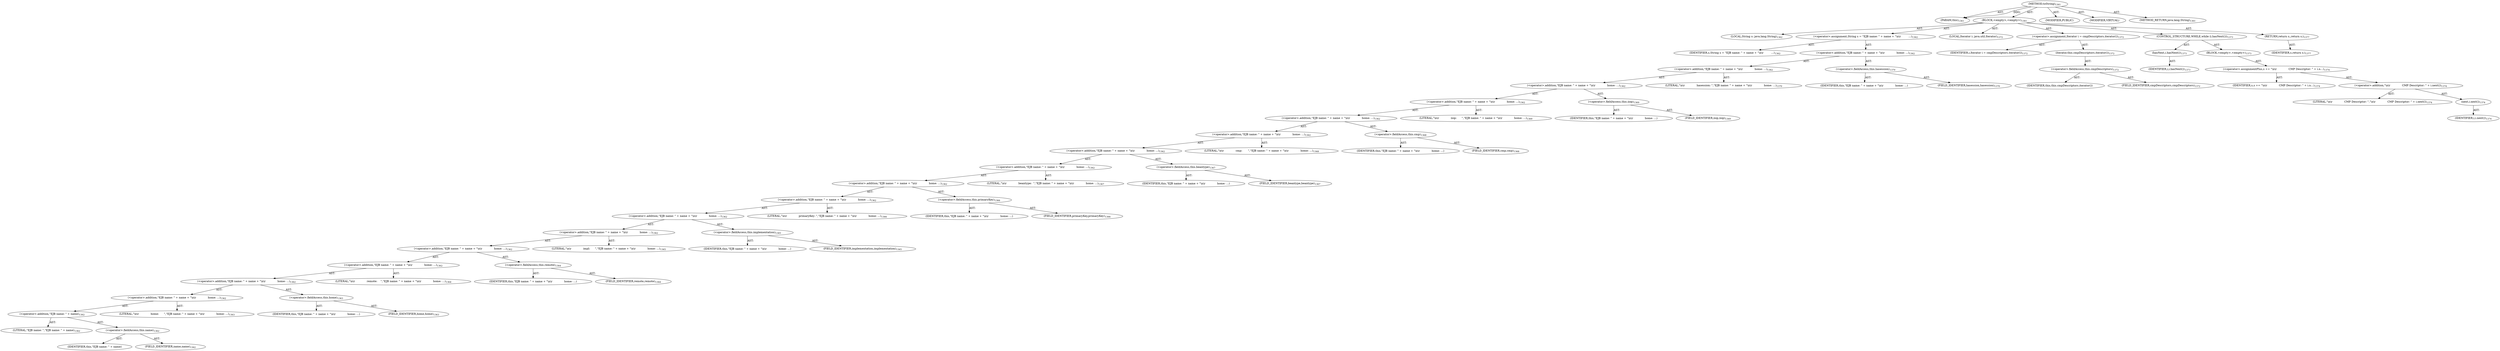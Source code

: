 digraph "toString" {  
"111669149755" [label = <(METHOD,toString)<SUB>1361</SUB>> ]
"115964117103" [label = <(PARAM,this)<SUB>1361</SUB>> ]
"25769803962" [label = <(BLOCK,&lt;empty&gt;,&lt;empty&gt;)<SUB>1361</SUB>> ]
"94489280594" [label = <(LOCAL,String s: java.lang.String)<SUB>1362</SUB>> ]
"30064772107" [label = <(&lt;operator&gt;.assignment,String s = &quot;EJB name: &quot; + name + &quot;\n\r         ...)<SUB>1362</SUB>> ]
"68719477507" [label = <(IDENTIFIER,s,String s = &quot;EJB name: &quot; + name + &quot;\n\r         ...)<SUB>1362</SUB>> ]
"30064772108" [label = <(&lt;operator&gt;.addition,&quot;EJB name: &quot; + name + &quot;\n\r              home: ...)<SUB>1362</SUB>> ]
"30064772109" [label = <(&lt;operator&gt;.addition,&quot;EJB name: &quot; + name + &quot;\n\r              home: ...)<SUB>1362</SUB>> ]
"30064772110" [label = <(&lt;operator&gt;.addition,&quot;EJB name: &quot; + name + &quot;\n\r              home: ...)<SUB>1362</SUB>> ]
"30064772111" [label = <(&lt;operator&gt;.addition,&quot;EJB name: &quot; + name + &quot;\n\r              home: ...)<SUB>1362</SUB>> ]
"30064772112" [label = <(&lt;operator&gt;.addition,&quot;EJB name: &quot; + name + &quot;\n\r              home: ...)<SUB>1362</SUB>> ]
"30064772113" [label = <(&lt;operator&gt;.addition,&quot;EJB name: &quot; + name + &quot;\n\r              home: ...)<SUB>1362</SUB>> ]
"30064772114" [label = <(&lt;operator&gt;.addition,&quot;EJB name: &quot; + name + &quot;\n\r              home: ...)<SUB>1362</SUB>> ]
"30064772115" [label = <(&lt;operator&gt;.addition,&quot;EJB name: &quot; + name + &quot;\n\r              home: ...)<SUB>1362</SUB>> ]
"30064772116" [label = <(&lt;operator&gt;.addition,&quot;EJB name: &quot; + name + &quot;\n\r              home: ...)<SUB>1362</SUB>> ]
"30064772117" [label = <(&lt;operator&gt;.addition,&quot;EJB name: &quot; + name + &quot;\n\r              home: ...)<SUB>1362</SUB>> ]
"30064772118" [label = <(&lt;operator&gt;.addition,&quot;EJB name: &quot; + name + &quot;\n\r              home: ...)<SUB>1362</SUB>> ]
"30064772119" [label = <(&lt;operator&gt;.addition,&quot;EJB name: &quot; + name + &quot;\n\r              home: ...)<SUB>1362</SUB>> ]
"30064772120" [label = <(&lt;operator&gt;.addition,&quot;EJB name: &quot; + name + &quot;\n\r              home: ...)<SUB>1362</SUB>> ]
"30064772121" [label = <(&lt;operator&gt;.addition,&quot;EJB name: &quot; + name + &quot;\n\r              home: ...)<SUB>1362</SUB>> ]
"30064772122" [label = <(&lt;operator&gt;.addition,&quot;EJB name: &quot; + name + &quot;\n\r              home: ...)<SUB>1362</SUB>> ]
"30064772123" [label = <(&lt;operator&gt;.addition,&quot;EJB name: &quot; + name + &quot;\n\r              home: ...)<SUB>1362</SUB>> ]
"30064772124" [label = <(&lt;operator&gt;.addition,&quot;EJB name: &quot; + name)<SUB>1362</SUB>> ]
"90194313458" [label = <(LITERAL,&quot;EJB name: &quot;,&quot;EJB name: &quot; + name)<SUB>1362</SUB>> ]
"30064772125" [label = <(&lt;operator&gt;.fieldAccess,this.name)<SUB>1362</SUB>> ]
"68719477508" [label = <(IDENTIFIER,this,&quot;EJB name: &quot; + name)> ]
"55834575109" [label = <(FIELD_IDENTIFIER,name,name)<SUB>1362</SUB>> ]
"90194313459" [label = <(LITERAL,&quot;\n\r              home:      &quot;,&quot;EJB name: &quot; + name + &quot;\n\r              home: ...)<SUB>1363</SUB>> ]
"30064772126" [label = <(&lt;operator&gt;.fieldAccess,this.home)<SUB>1363</SUB>> ]
"68719477509" [label = <(IDENTIFIER,this,&quot;EJB name: &quot; + name + &quot;\n\r              home: ...)> ]
"55834575110" [label = <(FIELD_IDENTIFIER,home,home)<SUB>1363</SUB>> ]
"90194313460" [label = <(LITERAL,&quot;\n\r              remote:    &quot;,&quot;EJB name: &quot; + name + &quot;\n\r              home: ...)<SUB>1364</SUB>> ]
"30064772127" [label = <(&lt;operator&gt;.fieldAccess,this.remote)<SUB>1364</SUB>> ]
"68719477510" [label = <(IDENTIFIER,this,&quot;EJB name: &quot; + name + &quot;\n\r              home: ...)> ]
"55834575111" [label = <(FIELD_IDENTIFIER,remote,remote)<SUB>1364</SUB>> ]
"90194313461" [label = <(LITERAL,&quot;\n\r              impl:      &quot;,&quot;EJB name: &quot; + name + &quot;\n\r              home: ...)<SUB>1365</SUB>> ]
"30064772128" [label = <(&lt;operator&gt;.fieldAccess,this.implementation)<SUB>1365</SUB>> ]
"68719477511" [label = <(IDENTIFIER,this,&quot;EJB name: &quot; + name + &quot;\n\r              home: ...)> ]
"55834575112" [label = <(FIELD_IDENTIFIER,implementation,implementation)<SUB>1365</SUB>> ]
"90194313462" [label = <(LITERAL,&quot;\n\r              primaryKey: &quot;,&quot;EJB name: &quot; + name + &quot;\n\r              home: ...)<SUB>1366</SUB>> ]
"30064772129" [label = <(&lt;operator&gt;.fieldAccess,this.primaryKey)<SUB>1366</SUB>> ]
"68719477512" [label = <(IDENTIFIER,this,&quot;EJB name: &quot; + name + &quot;\n\r              home: ...)> ]
"55834575113" [label = <(FIELD_IDENTIFIER,primaryKey,primaryKey)<SUB>1366</SUB>> ]
"90194313463" [label = <(LITERAL,&quot;\n\r              beantype:  &quot;,&quot;EJB name: &quot; + name + &quot;\n\r              home: ...)<SUB>1367</SUB>> ]
"30064772130" [label = <(&lt;operator&gt;.fieldAccess,this.beantype)<SUB>1367</SUB>> ]
"68719477513" [label = <(IDENTIFIER,this,&quot;EJB name: &quot; + name + &quot;\n\r              home: ...)> ]
"55834575114" [label = <(FIELD_IDENTIFIER,beantype,beantype)<SUB>1367</SUB>> ]
"90194313464" [label = <(LITERAL,&quot;\n\r              cmp:       &quot;,&quot;EJB name: &quot; + name + &quot;\n\r              home: ...)<SUB>1368</SUB>> ]
"30064772131" [label = <(&lt;operator&gt;.fieldAccess,this.cmp)<SUB>1368</SUB>> ]
"68719477514" [label = <(IDENTIFIER,this,&quot;EJB name: &quot; + name + &quot;\n\r              home: ...)> ]
"55834575115" [label = <(FIELD_IDENTIFIER,cmp,cmp)<SUB>1368</SUB>> ]
"90194313465" [label = <(LITERAL,&quot;\n\r              iiop:      &quot;,&quot;EJB name: &quot; + name + &quot;\n\r              home: ...)<SUB>1369</SUB>> ]
"30064772132" [label = <(&lt;operator&gt;.fieldAccess,this.iiop)<SUB>1369</SUB>> ]
"68719477515" [label = <(IDENTIFIER,this,&quot;EJB name: &quot; + name + &quot;\n\r              home: ...)> ]
"55834575116" [label = <(FIELD_IDENTIFIER,iiop,iiop)<SUB>1369</SUB>> ]
"90194313466" [label = <(LITERAL,&quot;\n\r              hasession: &quot;,&quot;EJB name: &quot; + name + &quot;\n\r              home: ...)<SUB>1370</SUB>> ]
"30064772133" [label = <(&lt;operator&gt;.fieldAccess,this.hasession)<SUB>1370</SUB>> ]
"68719477516" [label = <(IDENTIFIER,this,&quot;EJB name: &quot; + name + &quot;\n\r              home: ...)> ]
"55834575117" [label = <(FIELD_IDENTIFIER,hasession,hasession)<SUB>1370</SUB>> ]
"94489280595" [label = <(LOCAL,Iterator i: java.util.Iterator)<SUB>1372</SUB>> ]
"30064772134" [label = <(&lt;operator&gt;.assignment,Iterator i = cmpDescriptors.iterator())<SUB>1372</SUB>> ]
"68719477517" [label = <(IDENTIFIER,i,Iterator i = cmpDescriptors.iterator())<SUB>1372</SUB>> ]
"30064772135" [label = <(iterator,this.cmpDescriptors.iterator())<SUB>1372</SUB>> ]
"30064772136" [label = <(&lt;operator&gt;.fieldAccess,this.cmpDescriptors)<SUB>1372</SUB>> ]
"68719477518" [label = <(IDENTIFIER,this,this.cmpDescriptors.iterator())> ]
"55834575118" [label = <(FIELD_IDENTIFIER,cmpDescriptors,cmpDescriptors)<SUB>1372</SUB>> ]
"47244640368" [label = <(CONTROL_STRUCTURE,WHILE,while (i.hasNext()))<SUB>1373</SUB>> ]
"30064772137" [label = <(hasNext,i.hasNext())<SUB>1373</SUB>> ]
"68719477519" [label = <(IDENTIFIER,i,i.hasNext())<SUB>1373</SUB>> ]
"25769803963" [label = <(BLOCK,&lt;empty&gt;,&lt;empty&gt;)<SUB>1373</SUB>> ]
"30064772138" [label = <(&lt;operator&gt;.assignmentPlus,s += &quot;\n\r              CMP Descriptor: &quot; + i.n...)<SUB>1374</SUB>> ]
"68719477520" [label = <(IDENTIFIER,s,s += &quot;\n\r              CMP Descriptor: &quot; + i.n...)<SUB>1374</SUB>> ]
"30064772139" [label = <(&lt;operator&gt;.addition,&quot;\n\r              CMP Descriptor: &quot; + i.next())<SUB>1374</SUB>> ]
"90194313467" [label = <(LITERAL,&quot;\n\r              CMP Descriptor: &quot;,&quot;\n\r              CMP Descriptor: &quot; + i.next())<SUB>1374</SUB>> ]
"30064772140" [label = <(next,i.next())<SUB>1374</SUB>> ]
"68719477521" [label = <(IDENTIFIER,i,i.next())<SUB>1374</SUB>> ]
"146028888103" [label = <(RETURN,return s;,return s;)<SUB>1377</SUB>> ]
"68719477522" [label = <(IDENTIFIER,s,return s;)<SUB>1377</SUB>> ]
"133143986332" [label = <(MODIFIER,PUBLIC)> ]
"133143986333" [label = <(MODIFIER,VIRTUAL)> ]
"128849018939" [label = <(METHOD_RETURN,java.lang.String)<SUB>1361</SUB>> ]
  "111669149755" -> "115964117103"  [ label = "AST: "] 
  "111669149755" -> "25769803962"  [ label = "AST: "] 
  "111669149755" -> "133143986332"  [ label = "AST: "] 
  "111669149755" -> "133143986333"  [ label = "AST: "] 
  "111669149755" -> "128849018939"  [ label = "AST: "] 
  "25769803962" -> "94489280594"  [ label = "AST: "] 
  "25769803962" -> "30064772107"  [ label = "AST: "] 
  "25769803962" -> "94489280595"  [ label = "AST: "] 
  "25769803962" -> "30064772134"  [ label = "AST: "] 
  "25769803962" -> "47244640368"  [ label = "AST: "] 
  "25769803962" -> "146028888103"  [ label = "AST: "] 
  "30064772107" -> "68719477507"  [ label = "AST: "] 
  "30064772107" -> "30064772108"  [ label = "AST: "] 
  "30064772108" -> "30064772109"  [ label = "AST: "] 
  "30064772108" -> "30064772133"  [ label = "AST: "] 
  "30064772109" -> "30064772110"  [ label = "AST: "] 
  "30064772109" -> "90194313466"  [ label = "AST: "] 
  "30064772110" -> "30064772111"  [ label = "AST: "] 
  "30064772110" -> "30064772132"  [ label = "AST: "] 
  "30064772111" -> "30064772112"  [ label = "AST: "] 
  "30064772111" -> "90194313465"  [ label = "AST: "] 
  "30064772112" -> "30064772113"  [ label = "AST: "] 
  "30064772112" -> "30064772131"  [ label = "AST: "] 
  "30064772113" -> "30064772114"  [ label = "AST: "] 
  "30064772113" -> "90194313464"  [ label = "AST: "] 
  "30064772114" -> "30064772115"  [ label = "AST: "] 
  "30064772114" -> "30064772130"  [ label = "AST: "] 
  "30064772115" -> "30064772116"  [ label = "AST: "] 
  "30064772115" -> "90194313463"  [ label = "AST: "] 
  "30064772116" -> "30064772117"  [ label = "AST: "] 
  "30064772116" -> "30064772129"  [ label = "AST: "] 
  "30064772117" -> "30064772118"  [ label = "AST: "] 
  "30064772117" -> "90194313462"  [ label = "AST: "] 
  "30064772118" -> "30064772119"  [ label = "AST: "] 
  "30064772118" -> "30064772128"  [ label = "AST: "] 
  "30064772119" -> "30064772120"  [ label = "AST: "] 
  "30064772119" -> "90194313461"  [ label = "AST: "] 
  "30064772120" -> "30064772121"  [ label = "AST: "] 
  "30064772120" -> "30064772127"  [ label = "AST: "] 
  "30064772121" -> "30064772122"  [ label = "AST: "] 
  "30064772121" -> "90194313460"  [ label = "AST: "] 
  "30064772122" -> "30064772123"  [ label = "AST: "] 
  "30064772122" -> "30064772126"  [ label = "AST: "] 
  "30064772123" -> "30064772124"  [ label = "AST: "] 
  "30064772123" -> "90194313459"  [ label = "AST: "] 
  "30064772124" -> "90194313458"  [ label = "AST: "] 
  "30064772124" -> "30064772125"  [ label = "AST: "] 
  "30064772125" -> "68719477508"  [ label = "AST: "] 
  "30064772125" -> "55834575109"  [ label = "AST: "] 
  "30064772126" -> "68719477509"  [ label = "AST: "] 
  "30064772126" -> "55834575110"  [ label = "AST: "] 
  "30064772127" -> "68719477510"  [ label = "AST: "] 
  "30064772127" -> "55834575111"  [ label = "AST: "] 
  "30064772128" -> "68719477511"  [ label = "AST: "] 
  "30064772128" -> "55834575112"  [ label = "AST: "] 
  "30064772129" -> "68719477512"  [ label = "AST: "] 
  "30064772129" -> "55834575113"  [ label = "AST: "] 
  "30064772130" -> "68719477513"  [ label = "AST: "] 
  "30064772130" -> "55834575114"  [ label = "AST: "] 
  "30064772131" -> "68719477514"  [ label = "AST: "] 
  "30064772131" -> "55834575115"  [ label = "AST: "] 
  "30064772132" -> "68719477515"  [ label = "AST: "] 
  "30064772132" -> "55834575116"  [ label = "AST: "] 
  "30064772133" -> "68719477516"  [ label = "AST: "] 
  "30064772133" -> "55834575117"  [ label = "AST: "] 
  "30064772134" -> "68719477517"  [ label = "AST: "] 
  "30064772134" -> "30064772135"  [ label = "AST: "] 
  "30064772135" -> "30064772136"  [ label = "AST: "] 
  "30064772136" -> "68719477518"  [ label = "AST: "] 
  "30064772136" -> "55834575118"  [ label = "AST: "] 
  "47244640368" -> "30064772137"  [ label = "AST: "] 
  "47244640368" -> "25769803963"  [ label = "AST: "] 
  "30064772137" -> "68719477519"  [ label = "AST: "] 
  "25769803963" -> "30064772138"  [ label = "AST: "] 
  "30064772138" -> "68719477520"  [ label = "AST: "] 
  "30064772138" -> "30064772139"  [ label = "AST: "] 
  "30064772139" -> "90194313467"  [ label = "AST: "] 
  "30064772139" -> "30064772140"  [ label = "AST: "] 
  "30064772140" -> "68719477521"  [ label = "AST: "] 
  "146028888103" -> "68719477522"  [ label = "AST: "] 
  "111669149755" -> "115964117103"  [ label = "DDG: "] 
}
